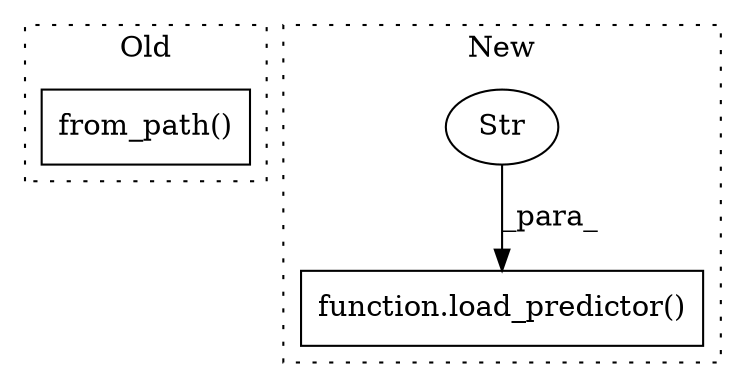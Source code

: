 digraph G {
subgraph cluster0 {
1 [label="from_path()" a="75" s="9858,9953" l="33,10" shape="box"];
label = "Old";
style="dotted";
}
subgraph cluster1 {
2 [label="function.load_predictor()" a="75" s="9552,9592" l="15,1" shape="box"];
3 [label="Str" a="66" s="9567" l="25" shape="ellipse"];
label = "New";
style="dotted";
}
3 -> 2 [label="_para_"];
}